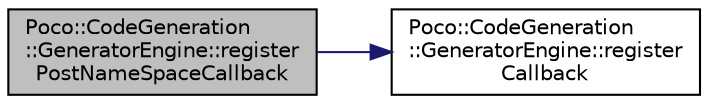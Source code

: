 digraph "Poco::CodeGeneration::GeneratorEngine::registerPostNameSpaceCallback"
{
 // LATEX_PDF_SIZE
  edge [fontname="Helvetica",fontsize="10",labelfontname="Helvetica",labelfontsize="10"];
  node [fontname="Helvetica",fontsize="10",shape=record];
  rankdir="LR";
  Node1 [label="Poco::CodeGeneration\l::GeneratorEngine::register\lPostNameSpaceCallback",height=0.2,width=0.4,color="black", fillcolor="grey75", style="filled", fontcolor="black",tooltip=" "];
  Node1 -> Node2 [color="midnightblue",fontsize="10",style="solid",fontname="Helvetica"];
  Node2 [label="Poco::CodeGeneration\l::GeneratorEngine::register\lCallback",height=0.2,width=0.4,color="black", fillcolor="white", style="filled",URL="$classPoco_1_1CodeGeneration_1_1GeneratorEngine.html#ab43a34c54af495f9cd538ab886fbaca9",tooltip="Unregisters the post namespace callback."];
}
